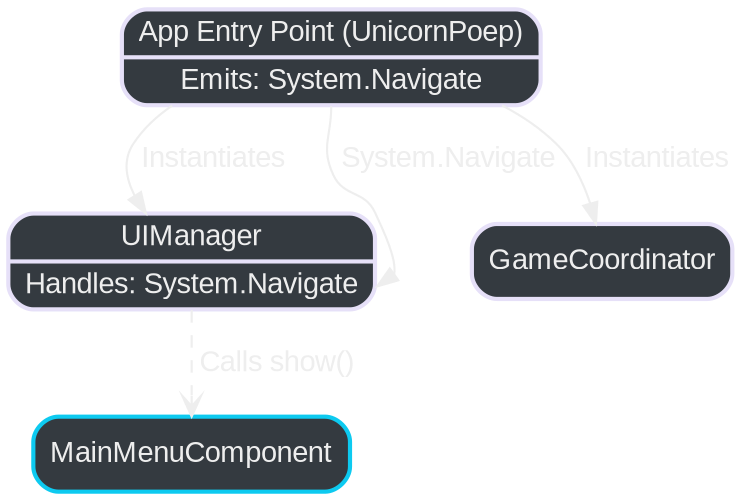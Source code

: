digraph AppStartup_Direct {
    rankdir=TD;
    sep="0.6";
    overlap=false;
    bgcolor="transparent";
    fontname="Arial";
    node [shape=box, style="rounded,filled", fontcolor="#eeeeee", color="#eeeeee", fontname="Arial"];
    edge [fontcolor="#eeeeee", color="#eeeeee", fontname="Arial"];

    // Node Styles (Dark fill, specific border remains)
    UnicornPoep [shape="record", fillcolor="#343a40", color="#e6e0f8", penwidth=2,
                 label="{ App Entry Point (UnicornPoep) | {<emits_nav> Emits: System.Navigate} }"];
    UIManager [shape="record", fillcolor="#343a40", color="#e6e0f8", penwidth=2,
               label="{ UIManager | {<handles_nav> Handles: System.Navigate} }"];
    GameCoordinator [fillcolor="#343a40", color="#e6e0f8", penwidth=2]; // Passive
    MainMenuComponent [fillcolor="#343a40", color="#0dcaf0", penwidth=2]; // Passive

    // 1. App Starts & Instantiates Managers (Direct Calls)
    UnicornPoep -> UIManager [label=" Instantiates"];
    UnicornPoep -> GameCoordinator [label=" Instantiates"];

    // 2. Initial Navigation Triggered & Handled (Direct Event Flow)
    UnicornPoep:emits_nav -> UIManager:handles_nav [label=" System.Navigate"]; // Direct connection

    // 3. UIManager Shows Initial UI Component (Direct Call)
    UIManager -> MainMenuComponent [label=" Calls show()", style=dashed, arrowhead=open];
} 
